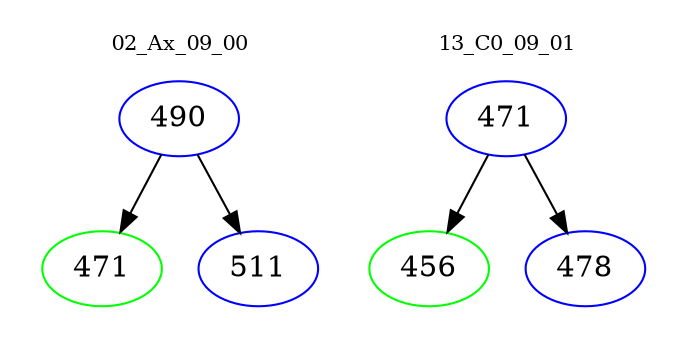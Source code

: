 digraph{
subgraph cluster_0 {
color = white
label = "02_Ax_09_00";
fontsize=10;
T0_490 [label="490", color="blue"]
T0_490 -> T0_471 [color="black"]
T0_471 [label="471", color="green"]
T0_490 -> T0_511 [color="black"]
T0_511 [label="511", color="blue"]
}
subgraph cluster_1 {
color = white
label = "13_C0_09_01";
fontsize=10;
T1_471 [label="471", color="blue"]
T1_471 -> T1_456 [color="black"]
T1_456 [label="456", color="green"]
T1_471 -> T1_478 [color="black"]
T1_478 [label="478", color="blue"]
}
}
